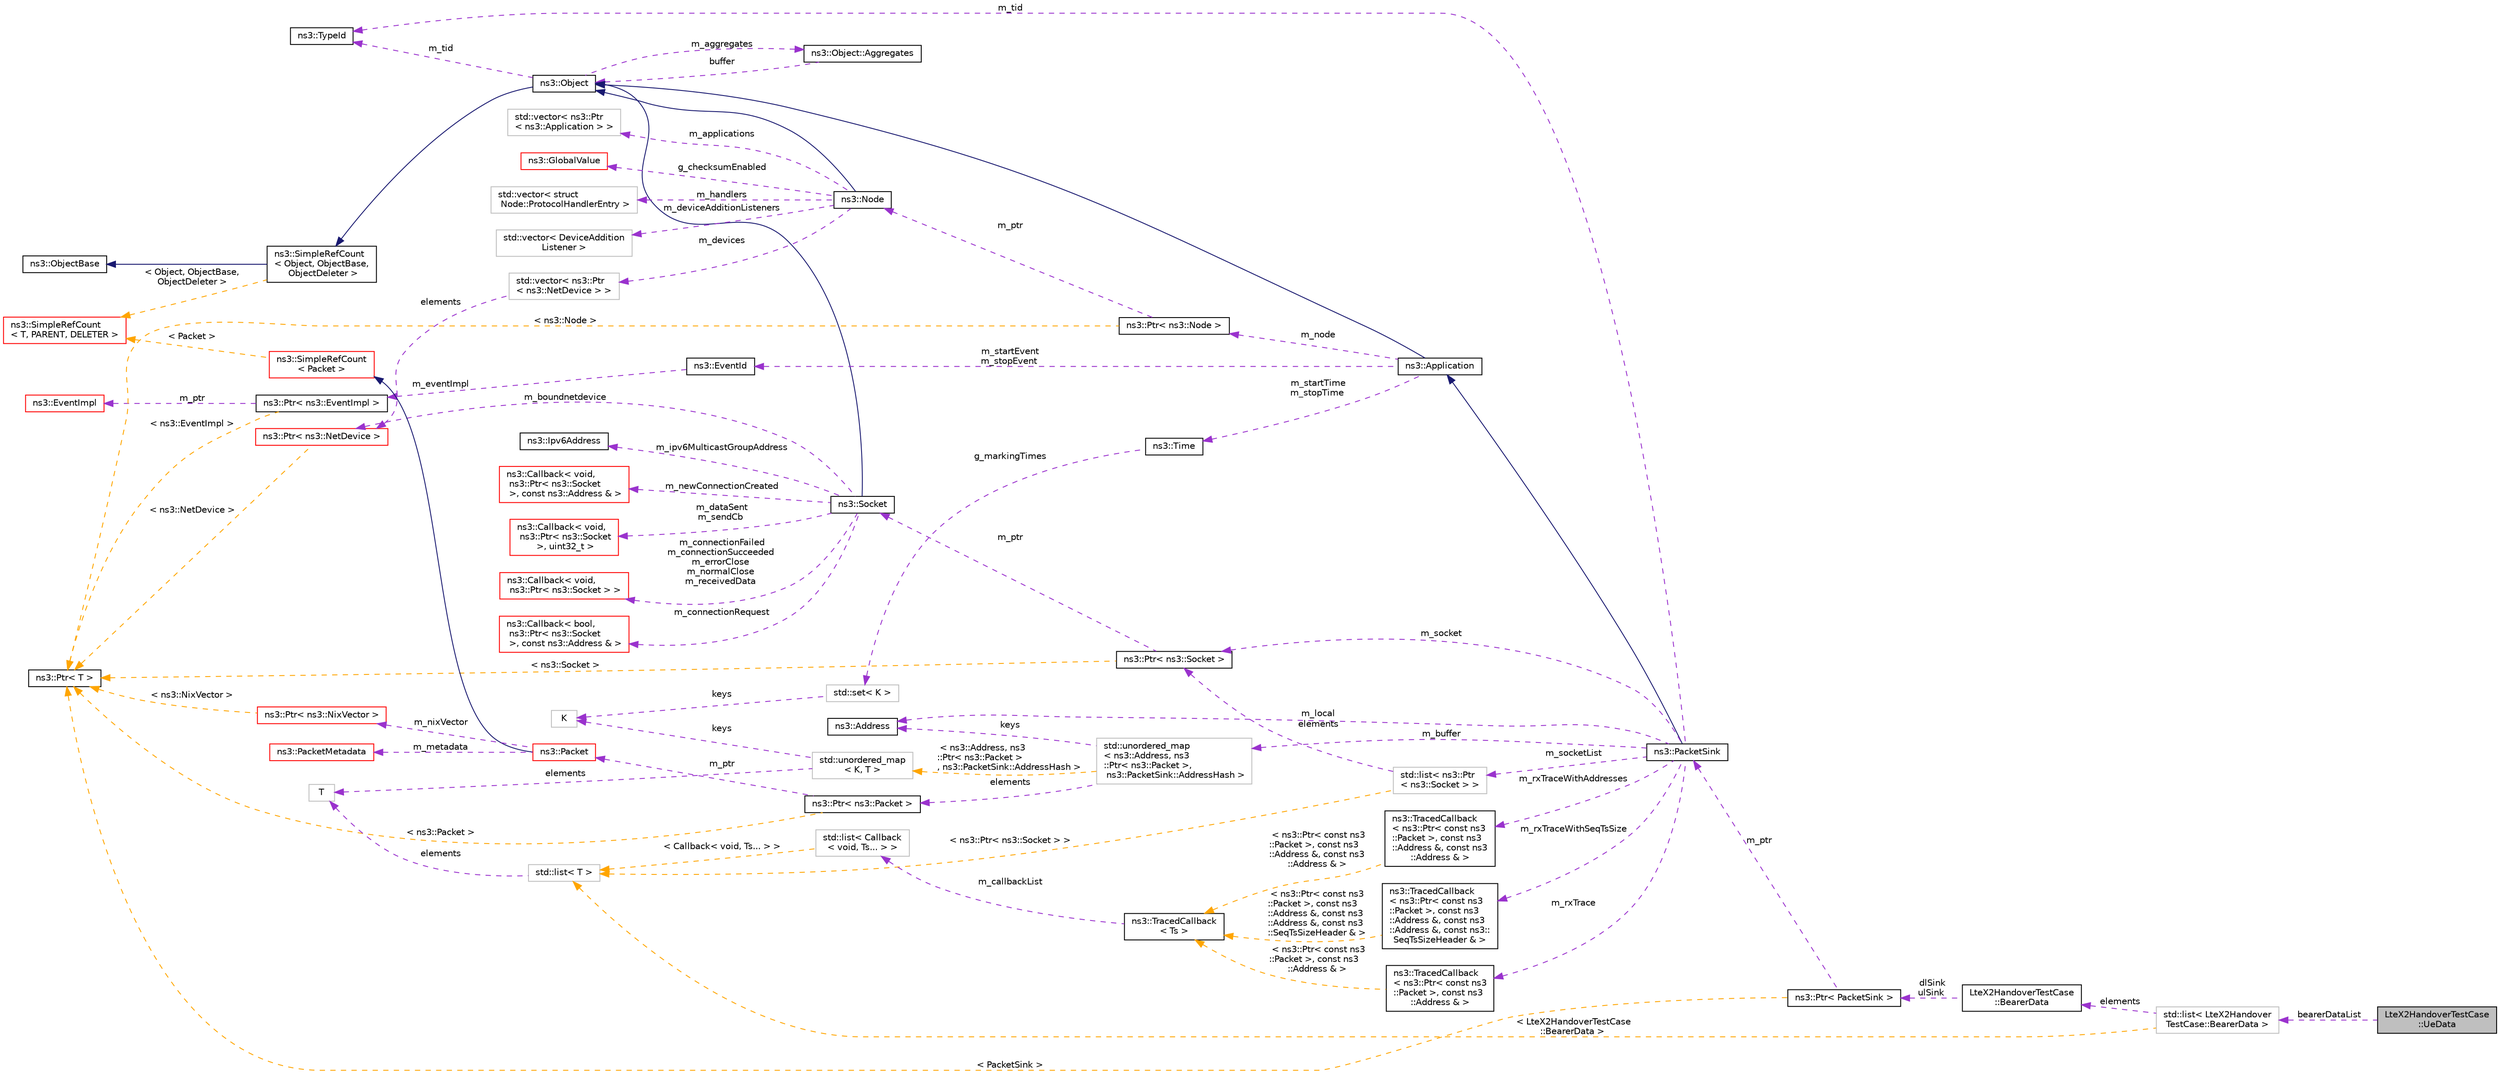 digraph "LteX2HandoverTestCase::UeData"
{
 // LATEX_PDF_SIZE
  edge [fontname="Helvetica",fontsize="10",labelfontname="Helvetica",labelfontsize="10"];
  node [fontname="Helvetica",fontsize="10",shape=record];
  rankdir="LR";
  Node1 [label="LteX2HandoverTestCase\l::UeData",height=0.2,width=0.4,color="black", fillcolor="grey75", style="filled", fontcolor="black",tooltip="UeData structure."];
  Node2 -> Node1 [dir="back",color="darkorchid3",fontsize="10",style="dashed",label=" bearerDataList" ,fontname="Helvetica"];
  Node2 [label="std::list\< LteX2Handover\lTestCase::BearerData \>",height=0.2,width=0.4,color="grey75", fillcolor="white", style="filled",tooltip=" "];
  Node3 -> Node2 [dir="back",color="darkorchid3",fontsize="10",style="dashed",label=" elements" ,fontname="Helvetica"];
  Node3 [label="LteX2HandoverTestCase\l::BearerData",height=0.2,width=0.4,color="black", fillcolor="white", style="filled",URL="$struct_lte_x2_handover_test_case_1_1_bearer_data.html",tooltip="BearerData structure."];
  Node4 -> Node3 [dir="back",color="darkorchid3",fontsize="10",style="dashed",label=" dlSink\nulSink" ,fontname="Helvetica"];
  Node4 [label="ns3::Ptr\< PacketSink \>",height=0.2,width=0.4,color="black", fillcolor="white", style="filled",URL="$classns3_1_1_ptr.html",tooltip=" "];
  Node5 -> Node4 [dir="back",color="darkorchid3",fontsize="10",style="dashed",label=" m_ptr" ,fontname="Helvetica"];
  Node5 [label="ns3::PacketSink",height=0.2,width=0.4,color="black", fillcolor="white", style="filled",URL="$classns3_1_1_packet_sink.html",tooltip="Receive and consume traffic generated to an IP address and port."];
  Node6 -> Node5 [dir="back",color="midnightblue",fontsize="10",style="solid",fontname="Helvetica"];
  Node6 [label="ns3::Application",height=0.2,width=0.4,color="black", fillcolor="white", style="filled",URL="$classns3_1_1_application.html",tooltip="The base class for all ns3 applications."];
  Node7 -> Node6 [dir="back",color="midnightblue",fontsize="10",style="solid",fontname="Helvetica"];
  Node7 [label="ns3::Object",height=0.2,width=0.4,color="black", fillcolor="white", style="filled",URL="$classns3_1_1_object.html",tooltip="A base class which provides memory management and object aggregation."];
  Node8 -> Node7 [dir="back",color="midnightblue",fontsize="10",style="solid",fontname="Helvetica"];
  Node8 [label="ns3::SimpleRefCount\l\< Object, ObjectBase,\l ObjectDeleter \>",height=0.2,width=0.4,color="black", fillcolor="white", style="filled",URL="$classns3_1_1_simple_ref_count.html",tooltip=" "];
  Node9 -> Node8 [dir="back",color="midnightblue",fontsize="10",style="solid",fontname="Helvetica"];
  Node9 [label="ns3::ObjectBase",height=0.2,width=0.4,color="black", fillcolor="white", style="filled",URL="$classns3_1_1_object_base.html",tooltip="Anchor the ns-3 type and attribute system."];
  Node10 -> Node8 [dir="back",color="orange",fontsize="10",style="dashed",label=" \< Object, ObjectBase,\l ObjectDeleter \>" ,fontname="Helvetica"];
  Node10 [label="ns3::SimpleRefCount\l\< T, PARENT, DELETER \>",height=0.2,width=0.4,color="red", fillcolor="white", style="filled",URL="$classns3_1_1_simple_ref_count.html",tooltip="A template-based reference counting class."];
  Node12 -> Node7 [dir="back",color="darkorchid3",fontsize="10",style="dashed",label=" m_tid" ,fontname="Helvetica"];
  Node12 [label="ns3::TypeId",height=0.2,width=0.4,color="black", fillcolor="white", style="filled",URL="$classns3_1_1_type_id.html",tooltip="a unique identifier for an interface."];
  Node13 -> Node7 [dir="back",color="darkorchid3",fontsize="10",style="dashed",label=" m_aggregates" ,fontname="Helvetica"];
  Node13 [label="ns3::Object::Aggregates",height=0.2,width=0.4,color="black", fillcolor="white", style="filled",URL="$structns3_1_1_object_1_1_aggregates.html",tooltip="The list of Objects aggregated to this one."];
  Node7 -> Node13 [dir="back",color="darkorchid3",fontsize="10",style="dashed",label=" buffer" ,fontname="Helvetica"];
  Node14 -> Node6 [dir="back",color="darkorchid3",fontsize="10",style="dashed",label=" m_startEvent\nm_stopEvent" ,fontname="Helvetica"];
  Node14 [label="ns3::EventId",height=0.2,width=0.4,color="black", fillcolor="white", style="filled",URL="$classns3_1_1_event_id.html",tooltip="An identifier for simulation events."];
  Node15 -> Node14 [dir="back",color="darkorchid3",fontsize="10",style="dashed",label=" m_eventImpl" ,fontname="Helvetica"];
  Node15 [label="ns3::Ptr\< ns3::EventImpl \>",height=0.2,width=0.4,color="black", fillcolor="white", style="filled",URL="$classns3_1_1_ptr.html",tooltip=" "];
  Node16 -> Node15 [dir="back",color="darkorchid3",fontsize="10",style="dashed",label=" m_ptr" ,fontname="Helvetica"];
  Node16 [label="ns3::EventImpl",height=0.2,width=0.4,color="red", fillcolor="white", style="filled",URL="$classns3_1_1_event_impl.html",tooltip="A simulation event."];
  Node18 -> Node15 [dir="back",color="orange",fontsize="10",style="dashed",label=" \< ns3::EventImpl \>" ,fontname="Helvetica"];
  Node18 [label="ns3::Ptr\< T \>",height=0.2,width=0.4,color="black", fillcolor="white", style="filled",URL="$classns3_1_1_ptr.html",tooltip="Smart pointer class similar to boost::intrusive_ptr."];
  Node19 -> Node6 [dir="back",color="darkorchid3",fontsize="10",style="dashed",label=" m_node" ,fontname="Helvetica"];
  Node19 [label="ns3::Ptr\< ns3::Node \>",height=0.2,width=0.4,color="black", fillcolor="white", style="filled",URL="$classns3_1_1_ptr.html",tooltip=" "];
  Node20 -> Node19 [dir="back",color="darkorchid3",fontsize="10",style="dashed",label=" m_ptr" ,fontname="Helvetica"];
  Node20 [label="ns3::Node",height=0.2,width=0.4,color="black", fillcolor="white", style="filled",URL="$classns3_1_1_node.html",tooltip="A network Node."];
  Node7 -> Node20 [dir="back",color="midnightblue",fontsize="10",style="solid",fontname="Helvetica"];
  Node21 -> Node20 [dir="back",color="darkorchid3",fontsize="10",style="dashed",label=" m_applications" ,fontname="Helvetica"];
  Node21 [label="std::vector\< ns3::Ptr\l\< ns3::Application \> \>",height=0.2,width=0.4,color="grey75", fillcolor="white", style="filled",tooltip=" "];
  Node25 -> Node20 [dir="back",color="darkorchid3",fontsize="10",style="dashed",label=" m_devices" ,fontname="Helvetica"];
  Node25 [label="std::vector\< ns3::Ptr\l\< ns3::NetDevice \> \>",height=0.2,width=0.4,color="grey75", fillcolor="white", style="filled",tooltip=" "];
  Node26 -> Node25 [dir="back",color="darkorchid3",fontsize="10",style="dashed",label=" elements" ,fontname="Helvetica"];
  Node26 [label="ns3::Ptr\< ns3::NetDevice \>",height=0.2,width=0.4,color="red", fillcolor="white", style="filled",URL="$classns3_1_1_ptr.html",tooltip=" "];
  Node18 -> Node26 [dir="back",color="orange",fontsize="10",style="dashed",label=" \< ns3::NetDevice \>" ,fontname="Helvetica"];
  Node28 -> Node20 [dir="back",color="darkorchid3",fontsize="10",style="dashed",label=" g_checksumEnabled" ,fontname="Helvetica"];
  Node28 [label="ns3::GlobalValue",height=0.2,width=0.4,color="red", fillcolor="white", style="filled",URL="$classns3_1_1_global_value.html",tooltip="Hold a so-called 'global value'."];
  Node37 -> Node20 [dir="back",color="darkorchid3",fontsize="10",style="dashed",label=" m_handlers" ,fontname="Helvetica"];
  Node37 [label="std::vector\< struct\l Node::ProtocolHandlerEntry \>",height=0.2,width=0.4,color="grey75", fillcolor="white", style="filled",tooltip=" "];
  Node45 -> Node20 [dir="back",color="darkorchid3",fontsize="10",style="dashed",label=" m_deviceAdditionListeners" ,fontname="Helvetica"];
  Node45 [label="std::vector\< DeviceAddition\lListener \>",height=0.2,width=0.4,color="grey75", fillcolor="white", style="filled",tooltip=" "];
  Node18 -> Node19 [dir="back",color="orange",fontsize="10",style="dashed",label=" \< ns3::Node \>" ,fontname="Helvetica"];
  Node46 -> Node6 [dir="back",color="darkorchid3",fontsize="10",style="dashed",label=" m_startTime\nm_stopTime" ,fontname="Helvetica"];
  Node46 [label="ns3::Time",height=0.2,width=0.4,color="black", fillcolor="white", style="filled",URL="$classns3_1_1_time.html",tooltip="Simulation virtual time values and global simulation resolution."];
  Node47 -> Node46 [dir="back",color="darkorchid3",fontsize="10",style="dashed",label=" g_markingTimes" ,fontname="Helvetica"];
  Node47 [label="std::set\< K \>",height=0.2,width=0.4,color="grey75", fillcolor="white", style="filled",tooltip=" "];
  Node48 -> Node47 [dir="back",color="darkorchid3",fontsize="10",style="dashed",label=" keys" ,fontname="Helvetica"];
  Node48 [label="K",height=0.2,width=0.4,color="grey75", fillcolor="white", style="filled",tooltip=" "];
  Node49 -> Node5 [dir="back",color="darkorchid3",fontsize="10",style="dashed",label=" m_local" ,fontname="Helvetica"];
  Node49 [label="ns3::Address",height=0.2,width=0.4,color="black", fillcolor="white", style="filled",URL="$classns3_1_1_address.html",tooltip="a polymophic address class"];
  Node50 -> Node5 [dir="back",color="darkorchid3",fontsize="10",style="dashed",label=" m_socketList" ,fontname="Helvetica"];
  Node50 [label="std::list\< ns3::Ptr\l\< ns3::Socket \> \>",height=0.2,width=0.4,color="grey75", fillcolor="white", style="filled",tooltip=" "];
  Node51 -> Node50 [dir="back",color="darkorchid3",fontsize="10",style="dashed",label=" elements" ,fontname="Helvetica"];
  Node51 [label="ns3::Ptr\< ns3::Socket \>",height=0.2,width=0.4,color="black", fillcolor="white", style="filled",URL="$classns3_1_1_ptr.html",tooltip=" "];
  Node52 -> Node51 [dir="back",color="darkorchid3",fontsize="10",style="dashed",label=" m_ptr" ,fontname="Helvetica"];
  Node52 [label="ns3::Socket",height=0.2,width=0.4,color="black", fillcolor="white", style="filled",URL="$classns3_1_1_socket.html",tooltip="A low-level Socket API based loosely on the BSD Socket API."];
  Node7 -> Node52 [dir="back",color="midnightblue",fontsize="10",style="solid",fontname="Helvetica"];
  Node26 -> Node52 [dir="back",color="darkorchid3",fontsize="10",style="dashed",label=" m_boundnetdevice" ,fontname="Helvetica"];
  Node53 -> Node52 [dir="back",color="darkorchid3",fontsize="10",style="dashed",label=" m_ipv6MulticastGroupAddress" ,fontname="Helvetica"];
  Node53 [label="ns3::Ipv6Address",height=0.2,width=0.4,color="black", fillcolor="white", style="filled",URL="$classns3_1_1_ipv6_address.html",tooltip="Describes an IPv6 address."];
  Node54 -> Node52 [dir="back",color="darkorchid3",fontsize="10",style="dashed",label=" m_newConnectionCreated" ,fontname="Helvetica"];
  Node54 [label="ns3::Callback\< void,\l ns3::Ptr\< ns3::Socket\l \>, const ns3::Address & \>",height=0.2,width=0.4,color="red", fillcolor="white", style="filled",URL="$classns3_1_1_callback.html",tooltip=" "];
  Node55 -> Node52 [dir="back",color="darkorchid3",fontsize="10",style="dashed",label=" m_dataSent\nm_sendCb" ,fontname="Helvetica"];
  Node55 [label="ns3::Callback\< void,\l ns3::Ptr\< ns3::Socket\l \>, uint32_t \>",height=0.2,width=0.4,color="red", fillcolor="white", style="filled",URL="$classns3_1_1_callback.html",tooltip=" "];
  Node56 -> Node52 [dir="back",color="darkorchid3",fontsize="10",style="dashed",label=" m_connectionFailed\nm_connectionSucceeded\nm_errorClose\nm_normalClose\nm_receivedData" ,fontname="Helvetica"];
  Node56 [label="ns3::Callback\< void,\l ns3::Ptr\< ns3::Socket \> \>",height=0.2,width=0.4,color="red", fillcolor="white", style="filled",URL="$classns3_1_1_callback.html",tooltip=" "];
  Node57 -> Node52 [dir="back",color="darkorchid3",fontsize="10",style="dashed",label=" m_connectionRequest" ,fontname="Helvetica"];
  Node57 [label="ns3::Callback\< bool,\l ns3::Ptr\< ns3::Socket\l \>, const ns3::Address & \>",height=0.2,width=0.4,color="red", fillcolor="white", style="filled",URL="$classns3_1_1_callback.html",tooltip=" "];
  Node18 -> Node51 [dir="back",color="orange",fontsize="10",style="dashed",label=" \< ns3::Socket \>" ,fontname="Helvetica"];
  Node58 -> Node50 [dir="back",color="orange",fontsize="10",style="dashed",label=" \< ns3::Ptr\< ns3::Socket \> \>" ,fontname="Helvetica"];
  Node58 [label="std::list\< T \>",height=0.2,width=0.4,color="grey75", fillcolor="white", style="filled",tooltip=" "];
  Node24 -> Node58 [dir="back",color="darkorchid3",fontsize="10",style="dashed",label=" elements" ,fontname="Helvetica"];
  Node24 [label="T",height=0.2,width=0.4,color="grey75", fillcolor="white", style="filled",tooltip=" "];
  Node12 -> Node5 [dir="back",color="darkorchid3",fontsize="10",style="dashed",label=" m_tid" ,fontname="Helvetica"];
  Node59 -> Node5 [dir="back",color="darkorchid3",fontsize="10",style="dashed",label=" m_buffer" ,fontname="Helvetica"];
  Node59 [label="std::unordered_map\l\< ns3::Address, ns3\l::Ptr\< ns3::Packet \>,\l ns3::PacketSink::AddressHash \>",height=0.2,width=0.4,color="grey75", fillcolor="white", style="filled",tooltip=" "];
  Node49 -> Node59 [dir="back",color="darkorchid3",fontsize="10",style="dashed",label=" keys" ,fontname="Helvetica"];
  Node60 -> Node59 [dir="back",color="darkorchid3",fontsize="10",style="dashed",label=" elements" ,fontname="Helvetica"];
  Node60 [label="ns3::Ptr\< ns3::Packet \>",height=0.2,width=0.4,color="black", fillcolor="white", style="filled",URL="$classns3_1_1_ptr.html",tooltip=" "];
  Node61 -> Node60 [dir="back",color="darkorchid3",fontsize="10",style="dashed",label=" m_ptr" ,fontname="Helvetica"];
  Node61 [label="ns3::Packet",height=0.2,width=0.4,color="red", fillcolor="white", style="filled",URL="$classns3_1_1_packet.html",tooltip="network packets"];
  Node62 -> Node61 [dir="back",color="midnightblue",fontsize="10",style="solid",fontname="Helvetica"];
  Node62 [label="ns3::SimpleRefCount\l\< Packet \>",height=0.2,width=0.4,color="red", fillcolor="white", style="filled",URL="$classns3_1_1_simple_ref_count.html",tooltip=" "];
  Node10 -> Node62 [dir="back",color="orange",fontsize="10",style="dashed",label=" \< Packet \>" ,fontname="Helvetica"];
  Node63 -> Node61 [dir="back",color="darkorchid3",fontsize="10",style="dashed",label=" m_nixVector" ,fontname="Helvetica"];
  Node63 [label="ns3::Ptr\< ns3::NixVector \>",height=0.2,width=0.4,color="red", fillcolor="white", style="filled",URL="$classns3_1_1_ptr.html",tooltip=" "];
  Node18 -> Node63 [dir="back",color="orange",fontsize="10",style="dashed",label=" \< ns3::NixVector \>" ,fontname="Helvetica"];
  Node67 -> Node61 [dir="back",color="darkorchid3",fontsize="10",style="dashed",label=" m_metadata" ,fontname="Helvetica"];
  Node67 [label="ns3::PacketMetadata",height=0.2,width=0.4,color="red", fillcolor="white", style="filled",URL="$classns3_1_1_packet_metadata.html",tooltip="Handle packet metadata about packet headers and trailers."];
  Node18 -> Node60 [dir="back",color="orange",fontsize="10",style="dashed",label=" \< ns3::Packet \>" ,fontname="Helvetica"];
  Node77 -> Node59 [dir="back",color="orange",fontsize="10",style="dashed",label=" \< ns3::Address, ns3\l::Ptr\< ns3::Packet \>\l, ns3::PacketSink::AddressHash \>" ,fontname="Helvetica"];
  Node77 [label="std::unordered_map\l\< K, T \>",height=0.2,width=0.4,color="grey75", fillcolor="white", style="filled",tooltip=" "];
  Node48 -> Node77 [dir="back",color="darkorchid3",fontsize="10",style="dashed",label=" keys" ,fontname="Helvetica"];
  Node24 -> Node77 [dir="back",color="darkorchid3",fontsize="10",style="dashed",label=" elements" ,fontname="Helvetica"];
  Node78 -> Node5 [dir="back",color="darkorchid3",fontsize="10",style="dashed",label=" m_rxTraceWithAddresses" ,fontname="Helvetica"];
  Node78 [label="ns3::TracedCallback\l\< ns3::Ptr\< const ns3\l::Packet \>, const ns3\l::Address &, const ns3\l::Address & \>",height=0.2,width=0.4,color="black", fillcolor="white", style="filled",URL="$classns3_1_1_traced_callback.html",tooltip=" "];
  Node79 -> Node78 [dir="back",color="orange",fontsize="10",style="dashed",label=" \< ns3::Ptr\< const ns3\l::Packet \>, const ns3\l::Address &, const ns3\l::Address & \>" ,fontname="Helvetica"];
  Node79 [label="ns3::TracedCallback\l\< Ts \>",height=0.2,width=0.4,color="black", fillcolor="white", style="filled",URL="$classns3_1_1_traced_callback.html",tooltip="Forward calls to a chain of Callback."];
  Node80 -> Node79 [dir="back",color="darkorchid3",fontsize="10",style="dashed",label=" m_callbackList" ,fontname="Helvetica"];
  Node80 [label="std::list\< Callback\l\< void, Ts... \> \>",height=0.2,width=0.4,color="grey75", fillcolor="white", style="filled",tooltip=" "];
  Node58 -> Node80 [dir="back",color="orange",fontsize="10",style="dashed",label=" \< Callback\< void, Ts... \> \>" ,fontname="Helvetica"];
  Node51 -> Node5 [dir="back",color="darkorchid3",fontsize="10",style="dashed",label=" m_socket" ,fontname="Helvetica"];
  Node82 -> Node5 [dir="back",color="darkorchid3",fontsize="10",style="dashed",label=" m_rxTraceWithSeqTsSize" ,fontname="Helvetica"];
  Node82 [label="ns3::TracedCallback\l\< ns3::Ptr\< const ns3\l::Packet \>, const ns3\l::Address &, const ns3\l::Address &, const ns3::\lSeqTsSizeHeader & \>",height=0.2,width=0.4,color="black", fillcolor="white", style="filled",URL="$classns3_1_1_traced_callback.html",tooltip=" "];
  Node79 -> Node82 [dir="back",color="orange",fontsize="10",style="dashed",label=" \< ns3::Ptr\< const ns3\l::Packet \>, const ns3\l::Address &, const ns3\l::Address &, const ns3\l::SeqTsSizeHeader & \>" ,fontname="Helvetica"];
  Node83 -> Node5 [dir="back",color="darkorchid3",fontsize="10",style="dashed",label=" m_rxTrace" ,fontname="Helvetica"];
  Node83 [label="ns3::TracedCallback\l\< ns3::Ptr\< const ns3\l::Packet \>, const ns3\l::Address & \>",height=0.2,width=0.4,color="black", fillcolor="white", style="filled",URL="$classns3_1_1_traced_callback.html",tooltip=" "];
  Node79 -> Node83 [dir="back",color="orange",fontsize="10",style="dashed",label=" \< ns3::Ptr\< const ns3\l::Packet \>, const ns3\l::Address & \>" ,fontname="Helvetica"];
  Node18 -> Node4 [dir="back",color="orange",fontsize="10",style="dashed",label=" \< PacketSink \>" ,fontname="Helvetica"];
  Node58 -> Node2 [dir="back",color="orange",fontsize="10",style="dashed",label=" \< LteX2HandoverTestCase\l::BearerData \>" ,fontname="Helvetica"];
}
